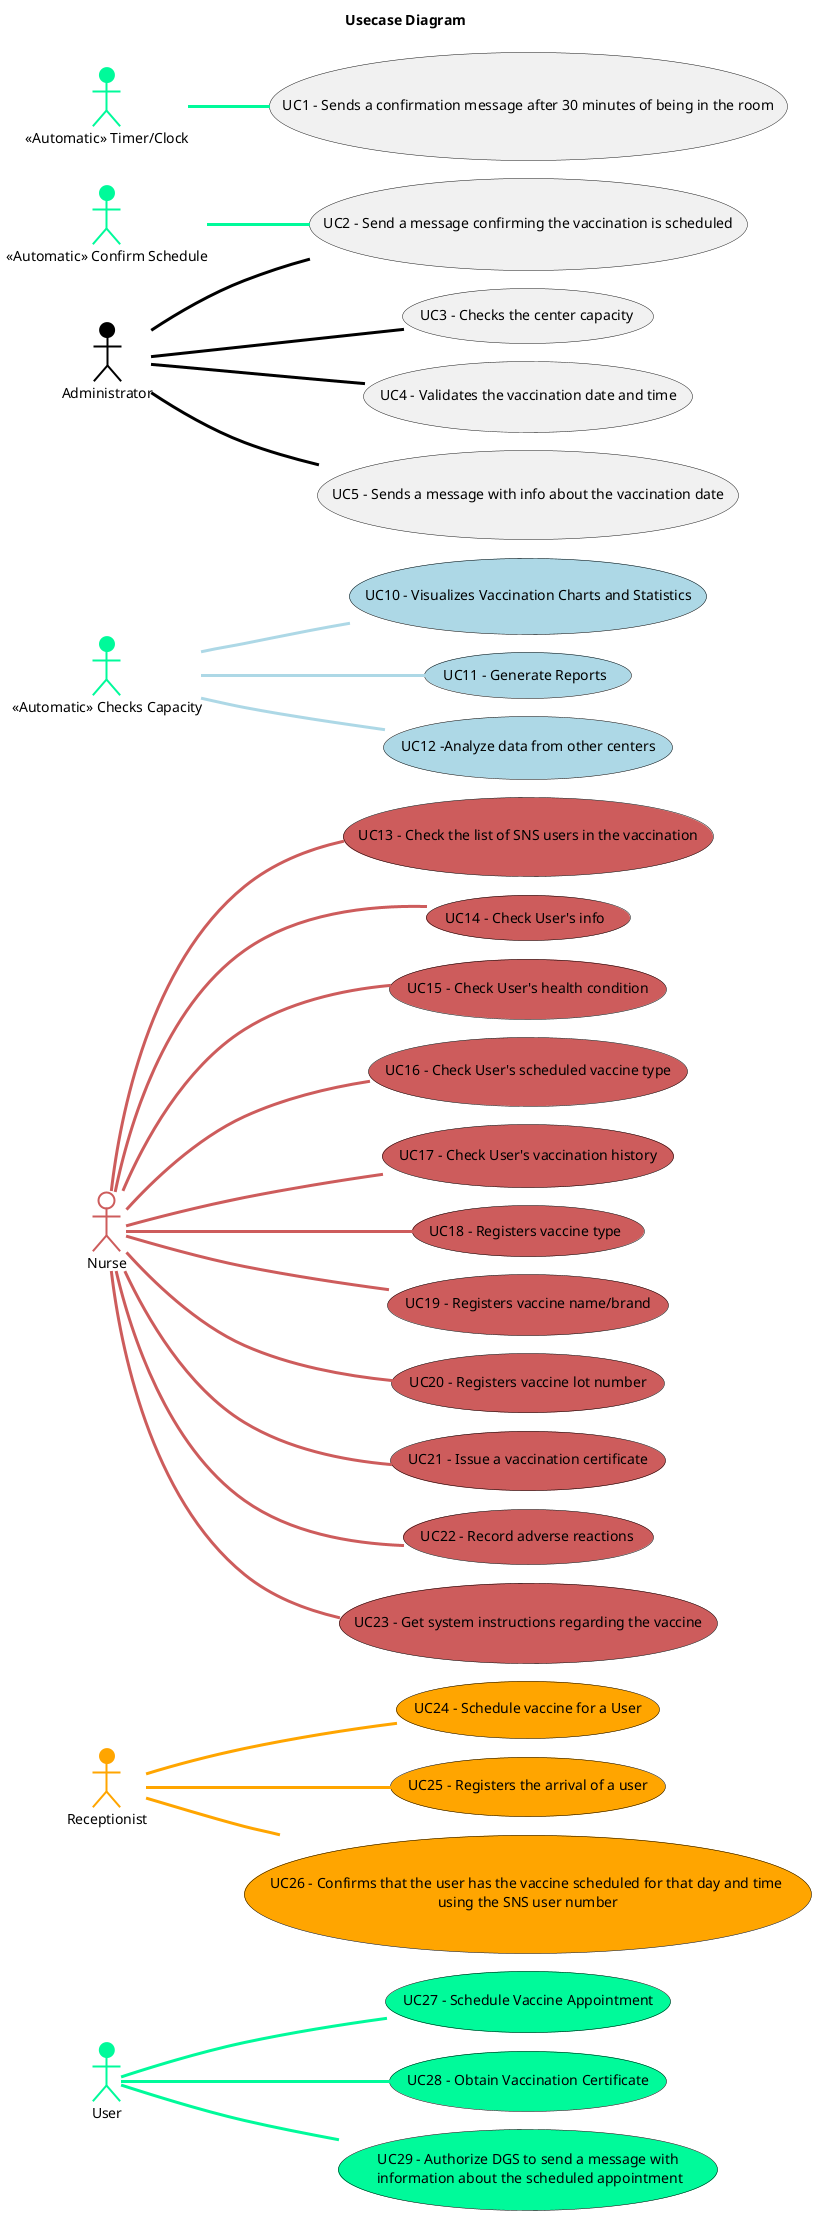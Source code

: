 @startuml
'https://plantuml.com/use-case-diagram
!pragma layout smetana

left to right direction
title Usecase Diagram
skinparam titleBorderRoundCorner 20
skinparam titleBorderThickness 2
skinparam arrowThickness 3

'**********User*************
Usecase UC27 as "UC27 - Schedule Vaccine Appointment" #mediumSpringGreen;line:black
Usecase UC28 as "UC28 - Obtain Vaccination Certificate" #mediumSpringGreen;line:black
Usecase UC29 as "UC29 - Authorize DGS to send a message with\n information about the scheduled appointment" #mediumSpringGreen;line:black

:User: as U #mediumSpringGreen;line:mediumSpringGreen

U -d- UC27 #mediumSpringGreen
U -d- UC28 #mediumSpringGreen
U -d- UC29 #mediumSpringGreen





'**********Recepcionist*************
Usecase UC24 as "UC24 - Schedule vaccine for a User" #orange;line:black
Usecase UC25 as "UC25 - Registers the arrival of a user" #orange;line:black
Usecase UC26 as "UC26 - Confirms that the user has the vaccine scheduled for that day and time \n using the SNS user number "  #orange;line:black

:Receptionist: as R #orange;line:orange
R -d- UC24 #orange;line:orange
R -d- UC25  #orange;line:orange
R -d- UC26  #orange;line:orange




'**********Nurse*************
Usecase UC13 as "UC13 - Check the list of SNS users in the vaccination"  #indianRed;line:black
Usecase UC14 as "UC14 - Check User's info" #indianRed;line:black
Usecase UC15 as "UC15 - Check User's health condition" #indianRed;line:black
Usecase UC16 as "UC16 - Check User's scheduled vaccine type" #indianRed;line:black
Usecase UC17 as "UC17 - Check User's vaccination history" #indianRed;line:black
Usecase UC18 as "UC18 - Registers vaccine type" #indianRed;line:black
Usecase UC19 as "UC19 - Registers vaccine name/brand" #indianRed;line:black
Usecase UC20 as "UC20 - Registers vaccine lot number" #indianRed;line:black
Usecase UC21 as "UC21 - Issue a vaccination certificate" #indianRed;line:black
Usecase UC22 as "UC22 - Record adverse reactions" #indianRed;line:black
Usecase UC23 as "UC23 - Get system instructions regarding the vaccine" #indianRed;line:black

:Nurse: as N #white;line:indianRed
N -d- UC13 #indianRed
N -d- UC14 #indianRed
N -d- UC15 #indianRed
N -d- UC16 #indianRed
N -d- UC17 #indianRed
N -d- UC18 #indianRed
N -d- UC19 #indianRed
N -d- UC20 #indianRed
N -d- UC21 #indianRed
N -d- UC22 #indianRed
N -d- UC23 #indianRed



'**********Center Coordinator*************
Usecase UC10 as "UC10 - Visualizes Vaccination Charts and Statistics" #lightblue;line:black
Usecase UC11 as "UC11 - Generate Reports" #lightblue;line:black
Usecase UC12 as "UC12 -Analyze data from other centers" #lightblue;line:black

:Center Coordinator: as CC #lightblue;line:lightblue;
CC -d- UC10 #lightblue;line:lightblue
CC -d- UC11 #lightblue;line:lightblue
CC -d- UC12 #lightblue;line:lightblue


'**********ADMINISTRATOR*************
Usecase UC2 as "UC2 - Configures and manages type of vaccines"   #lightgrey;line:black
Usecase UC3 as "UC3 - Configures and manages Vaccines"  #lightgrey;line:black
Usecase UC4 as "UC4 - Configures and manages Vaccination Center"   #lightgrey;line:black
Usecase UC5 as "UC5 - Configures and manages Employees"  #lightgrey;line:black


:Administrator: as A #black;line:black

A -d- UC2 #black;line:black
A -d- UC3 #black;line:black
A -d- UC4 #black;line:black
A -d- UC5 #black;line:black

'**********System*************
Usecase UC1 as "UC1 - Sends a confirmation message after 30 minutes of being in the room"
Usecase UC2 as "UC2 - Send a message confirming the vaccination is scheduled"
Usecase UC3 as "UC3 - Checks the center capacity"
Usecase UC4 as "UC4 - Validates the vaccination date and time"
Usecase UC5 as "UC5 - Sends a message with info about the vaccination date"
:<<Automatic>> Timer/Clock: as TC #mediumSpringGreen;line:mediumSpringGreen
:<<Automatic>> Confirm Schedule: as CS #mediumSpringGreen;line:mediumSpringGreen
:<<Automatic>> Checks Capacity: as CC #mediumSpringGreen;line:mediumSpringGreen

TC -d- UC1 #mediumSpringGreen
CS -d- UC2 #mediumSpringGreen

@enduml